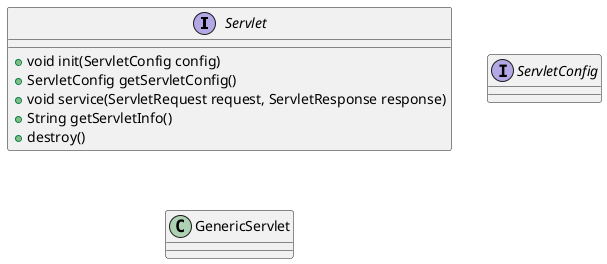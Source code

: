 @startuml Servlet
' Servlet接口规范
' javax是Sun公司提供的扩展包。ava和javax都是Java的API(Application Programming Interface)包，java是核心包，javax的x是extension的意思，也就是扩展包。java类库是java发布之初就确定了的基础库，而javax类库则是在上面增加的一层东西，就是为了保持版本兼容要保存原来的，但有些东西有了更好的解决方案
' javax.servlet.ServletException
' javax.servlet.http.HttpServlet
' javax.servlet.http.HttpServletRequest
' javax.servlet.http.HttpServletResponse
' public class UserServlet extends HttpServlet
interface Servlet {
    + void init(ServletConfig config)
    + ServletConfig getServletConfig()
    + void service(ServletRequest request, ServletResponse response)
    + String getServletInfo()
    + destroy()
}
interface ServletConfig {

}
' abstract class GenericServlet implements Servlet,ServletConfig
class GenericServlet {

}

@enduml